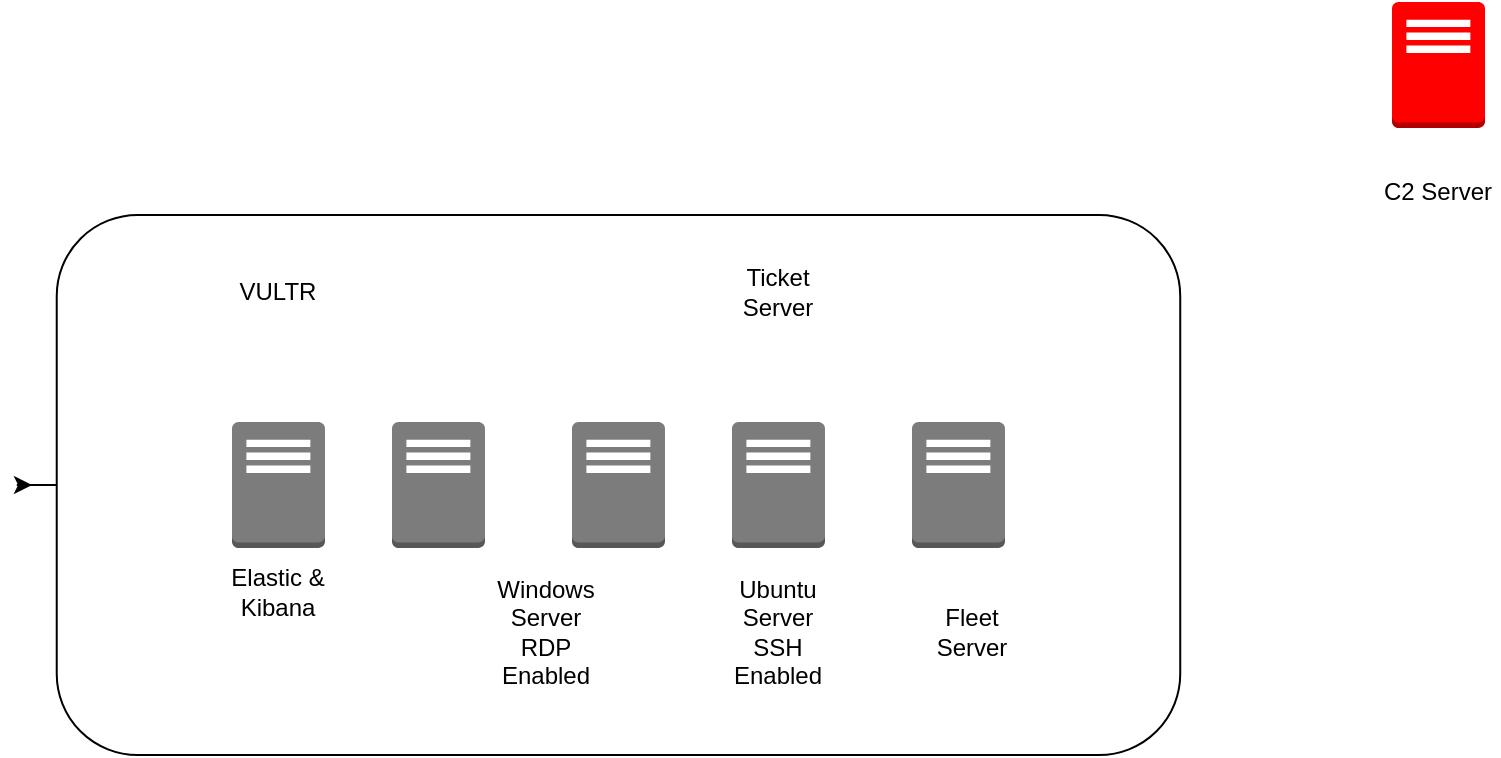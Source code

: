 <mxfile version="24.7.10">
  <diagram name="Page-1" id="W4YvApNCXR5A6FudypIm">
    <mxGraphModel dx="2062" dy="1207" grid="1" gridSize="10" guides="1" tooltips="1" connect="1" arrows="1" fold="1" page="1" pageScale="1" pageWidth="850" pageHeight="1100" math="0" shadow="0">
      <root>
        <mxCell id="0" />
        <mxCell id="1" parent="0" />
        <mxCell id="aNrNENJhGVUGavfEX417-24" style="edgeStyle=orthogonalEdgeStyle;rounded=0;orthogonalLoop=1;jettySize=auto;html=1;" edge="1" parent="1" source="aNrNENJhGVUGavfEX417-16">
          <mxGeometry relative="1" as="geometry">
            <mxPoint x="60" y="421.5" as="targetPoint" />
          </mxGeometry>
        </mxCell>
        <mxCell id="aNrNENJhGVUGavfEX417-16" value="" style="rounded=1;whiteSpace=wrap;html=1;" vertex="1" parent="1">
          <mxGeometry x="72.37" y="286.5" width="561.75" height="270" as="geometry" />
        </mxCell>
        <mxCell id="aNrNENJhGVUGavfEX417-1" value="" style="outlineConnect=0;dashed=0;verticalLabelPosition=bottom;verticalAlign=top;align=center;html=1;shape=mxgraph.aws3.traditional_server;fillColor=#7D7C7C;gradientColor=none;" vertex="1" parent="1">
          <mxGeometry x="330" y="390" width="46.5" height="63" as="geometry" />
        </mxCell>
        <mxCell id="aNrNENJhGVUGavfEX417-2" value="" style="outlineConnect=0;dashed=0;verticalLabelPosition=bottom;verticalAlign=top;align=center;html=1;shape=mxgraph.aws3.traditional_server;fillColor=#7D7C7C;gradientColor=none;" vertex="1" parent="1">
          <mxGeometry x="500" y="390" width="46.5" height="63" as="geometry" />
        </mxCell>
        <mxCell id="aNrNENJhGVUGavfEX417-3" value="" style="outlineConnect=0;dashed=0;verticalLabelPosition=bottom;verticalAlign=top;align=center;html=1;shape=mxgraph.aws3.traditional_server;fillColor=#7D7C7C;gradientColor=none;" vertex="1" parent="1">
          <mxGeometry x="410" y="390" width="46.5" height="63" as="geometry" />
        </mxCell>
        <mxCell id="aNrNENJhGVUGavfEX417-4" value="" style="outlineConnect=0;dashed=0;verticalLabelPosition=bottom;verticalAlign=top;align=center;html=1;shape=mxgraph.aws3.traditional_server;fillColor=#7D7C7C;gradientColor=none;" vertex="1" parent="1">
          <mxGeometry x="240" y="390" width="46.5" height="63" as="geometry" />
        </mxCell>
        <mxCell id="aNrNENJhGVUGavfEX417-5" value="" style="outlineConnect=0;dashed=0;verticalLabelPosition=bottom;verticalAlign=top;align=center;html=1;shape=mxgraph.aws3.traditional_server;fillColor=#7D7C7C;gradientColor=none;" vertex="1" parent="1">
          <mxGeometry x="160" y="390" width="46.5" height="63" as="geometry" />
        </mxCell>
        <mxCell id="aNrNENJhGVUGavfEX417-6" value="" style="outlineConnect=0;dashed=0;verticalLabelPosition=bottom;verticalAlign=top;align=center;html=1;shape=mxgraph.aws3.traditional_server;fillColor=#FF0000;strokeColor=#36393d;fillStyle=auto;" vertex="1" parent="1">
          <mxGeometry x="740" y="180" width="46.5" height="63" as="geometry" />
        </mxCell>
        <mxCell id="aNrNENJhGVUGavfEX417-17" value="VULTR" style="text;html=1;align=center;verticalAlign=middle;whiteSpace=wrap;rounded=0;" vertex="1" parent="1">
          <mxGeometry x="153.25" y="310" width="60" height="30" as="geometry" />
        </mxCell>
        <mxCell id="aNrNENJhGVUGavfEX417-18" value="Elastic &amp;amp; Kibana" style="text;html=1;align=center;verticalAlign=middle;whiteSpace=wrap;rounded=0;" vertex="1" parent="1">
          <mxGeometry x="153.25" y="460" width="60" height="30" as="geometry" />
        </mxCell>
        <mxCell id="aNrNENJhGVUGavfEX417-19" value="Ubuntu Server SSH Enabled" style="text;html=1;align=center;verticalAlign=middle;whiteSpace=wrap;rounded=0;" vertex="1" parent="1">
          <mxGeometry x="403.25" y="480" width="60" height="30" as="geometry" />
        </mxCell>
        <mxCell id="aNrNENJhGVUGavfEX417-20" value="Windows Server RDP Enabled" style="text;html=1;align=center;verticalAlign=middle;whiteSpace=wrap;rounded=0;" vertex="1" parent="1">
          <mxGeometry x="286.5" y="480" width="60" height="30" as="geometry" />
        </mxCell>
        <mxCell id="aNrNENJhGVUGavfEX417-21" value="Fleet Server" style="text;html=1;align=center;verticalAlign=middle;whiteSpace=wrap;rounded=0;" vertex="1" parent="1">
          <mxGeometry x="500" y="480" width="60" height="30" as="geometry" />
        </mxCell>
        <mxCell id="aNrNENJhGVUGavfEX417-22" value="Ticket Server" style="text;html=1;align=center;verticalAlign=middle;whiteSpace=wrap;rounded=0;" vertex="1" parent="1">
          <mxGeometry x="403.25" y="310" width="60" height="30" as="geometry" />
        </mxCell>
        <mxCell id="aNrNENJhGVUGavfEX417-23" value="C2 Server" style="text;html=1;align=center;verticalAlign=middle;whiteSpace=wrap;rounded=0;" vertex="1" parent="1">
          <mxGeometry x="733.25" y="260" width="60" height="30" as="geometry" />
        </mxCell>
      </root>
    </mxGraphModel>
  </diagram>
</mxfile>
